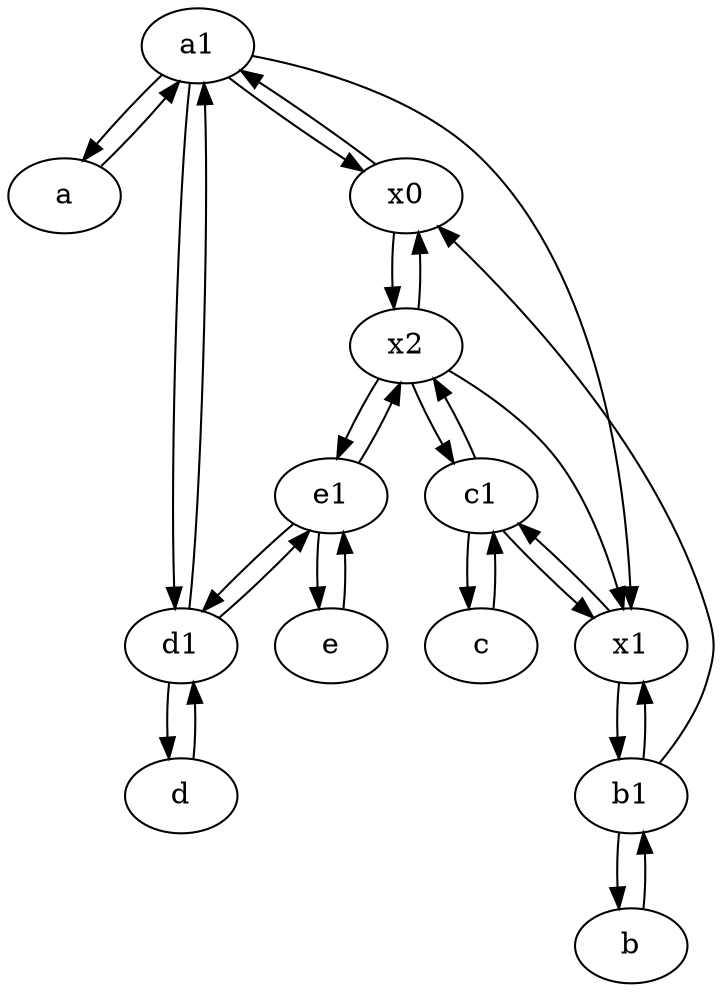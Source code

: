 digraph  {
	a1 [pos="40,15!"];
	a [pos="40,10!"];
	e [pos="30,50!"];
	x0;
	d1 [pos="25,30!"];
	c1 [pos="30,15!"];
	x1;
	x2;
	e1 [pos="25,45!"];
	c [pos="20,10!"];
	b1 [pos="45,20!"];
	b [pos="50,20!"];
	d [pos="20,30!"];
	d1 -> a1;
	e1 -> x2;
	b1 -> x0;
	d1 -> e1;
	e -> e1;
	x2 -> c1;
	a -> a1;
	x2 -> e1;
	b1 -> b;
	x2 -> x0;
	c1 -> x2;
	e1 -> d1;
	a1 -> a;
	x1 -> b1;
	a1 -> x1;
	d -> d1;
	c1 -> x1;
	x0 -> x2;
	b1 -> x1;
	c1 -> c;
	b -> b1;
	x1 -> c1;
	d1 -> d;
	x0 -> a1;
	a1 -> x0;
	c -> c1;
	a1 -> d1;
	x2 -> x1;
	e1 -> e;

	}